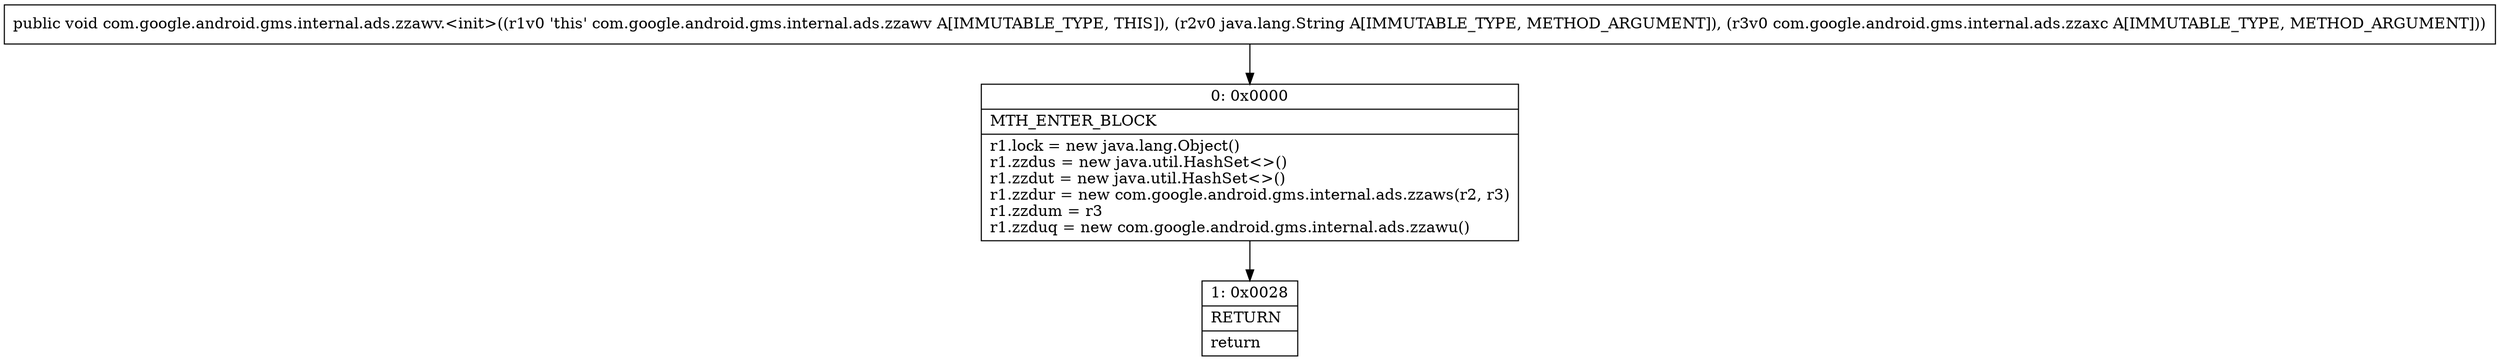 digraph "CFG forcom.google.android.gms.internal.ads.zzawv.\<init\>(Ljava\/lang\/String;Lcom\/google\/android\/gms\/internal\/ads\/zzaxc;)V" {
Node_0 [shape=record,label="{0\:\ 0x0000|MTH_ENTER_BLOCK\l|r1.lock = new java.lang.Object()\lr1.zzdus = new java.util.HashSet\<\>()\lr1.zzdut = new java.util.HashSet\<\>()\lr1.zzdur = new com.google.android.gms.internal.ads.zzaws(r2, r3)\lr1.zzdum = r3\lr1.zzduq = new com.google.android.gms.internal.ads.zzawu()\l}"];
Node_1 [shape=record,label="{1\:\ 0x0028|RETURN\l|return\l}"];
MethodNode[shape=record,label="{public void com.google.android.gms.internal.ads.zzawv.\<init\>((r1v0 'this' com.google.android.gms.internal.ads.zzawv A[IMMUTABLE_TYPE, THIS]), (r2v0 java.lang.String A[IMMUTABLE_TYPE, METHOD_ARGUMENT]), (r3v0 com.google.android.gms.internal.ads.zzaxc A[IMMUTABLE_TYPE, METHOD_ARGUMENT])) }"];
MethodNode -> Node_0;
Node_0 -> Node_1;
}

